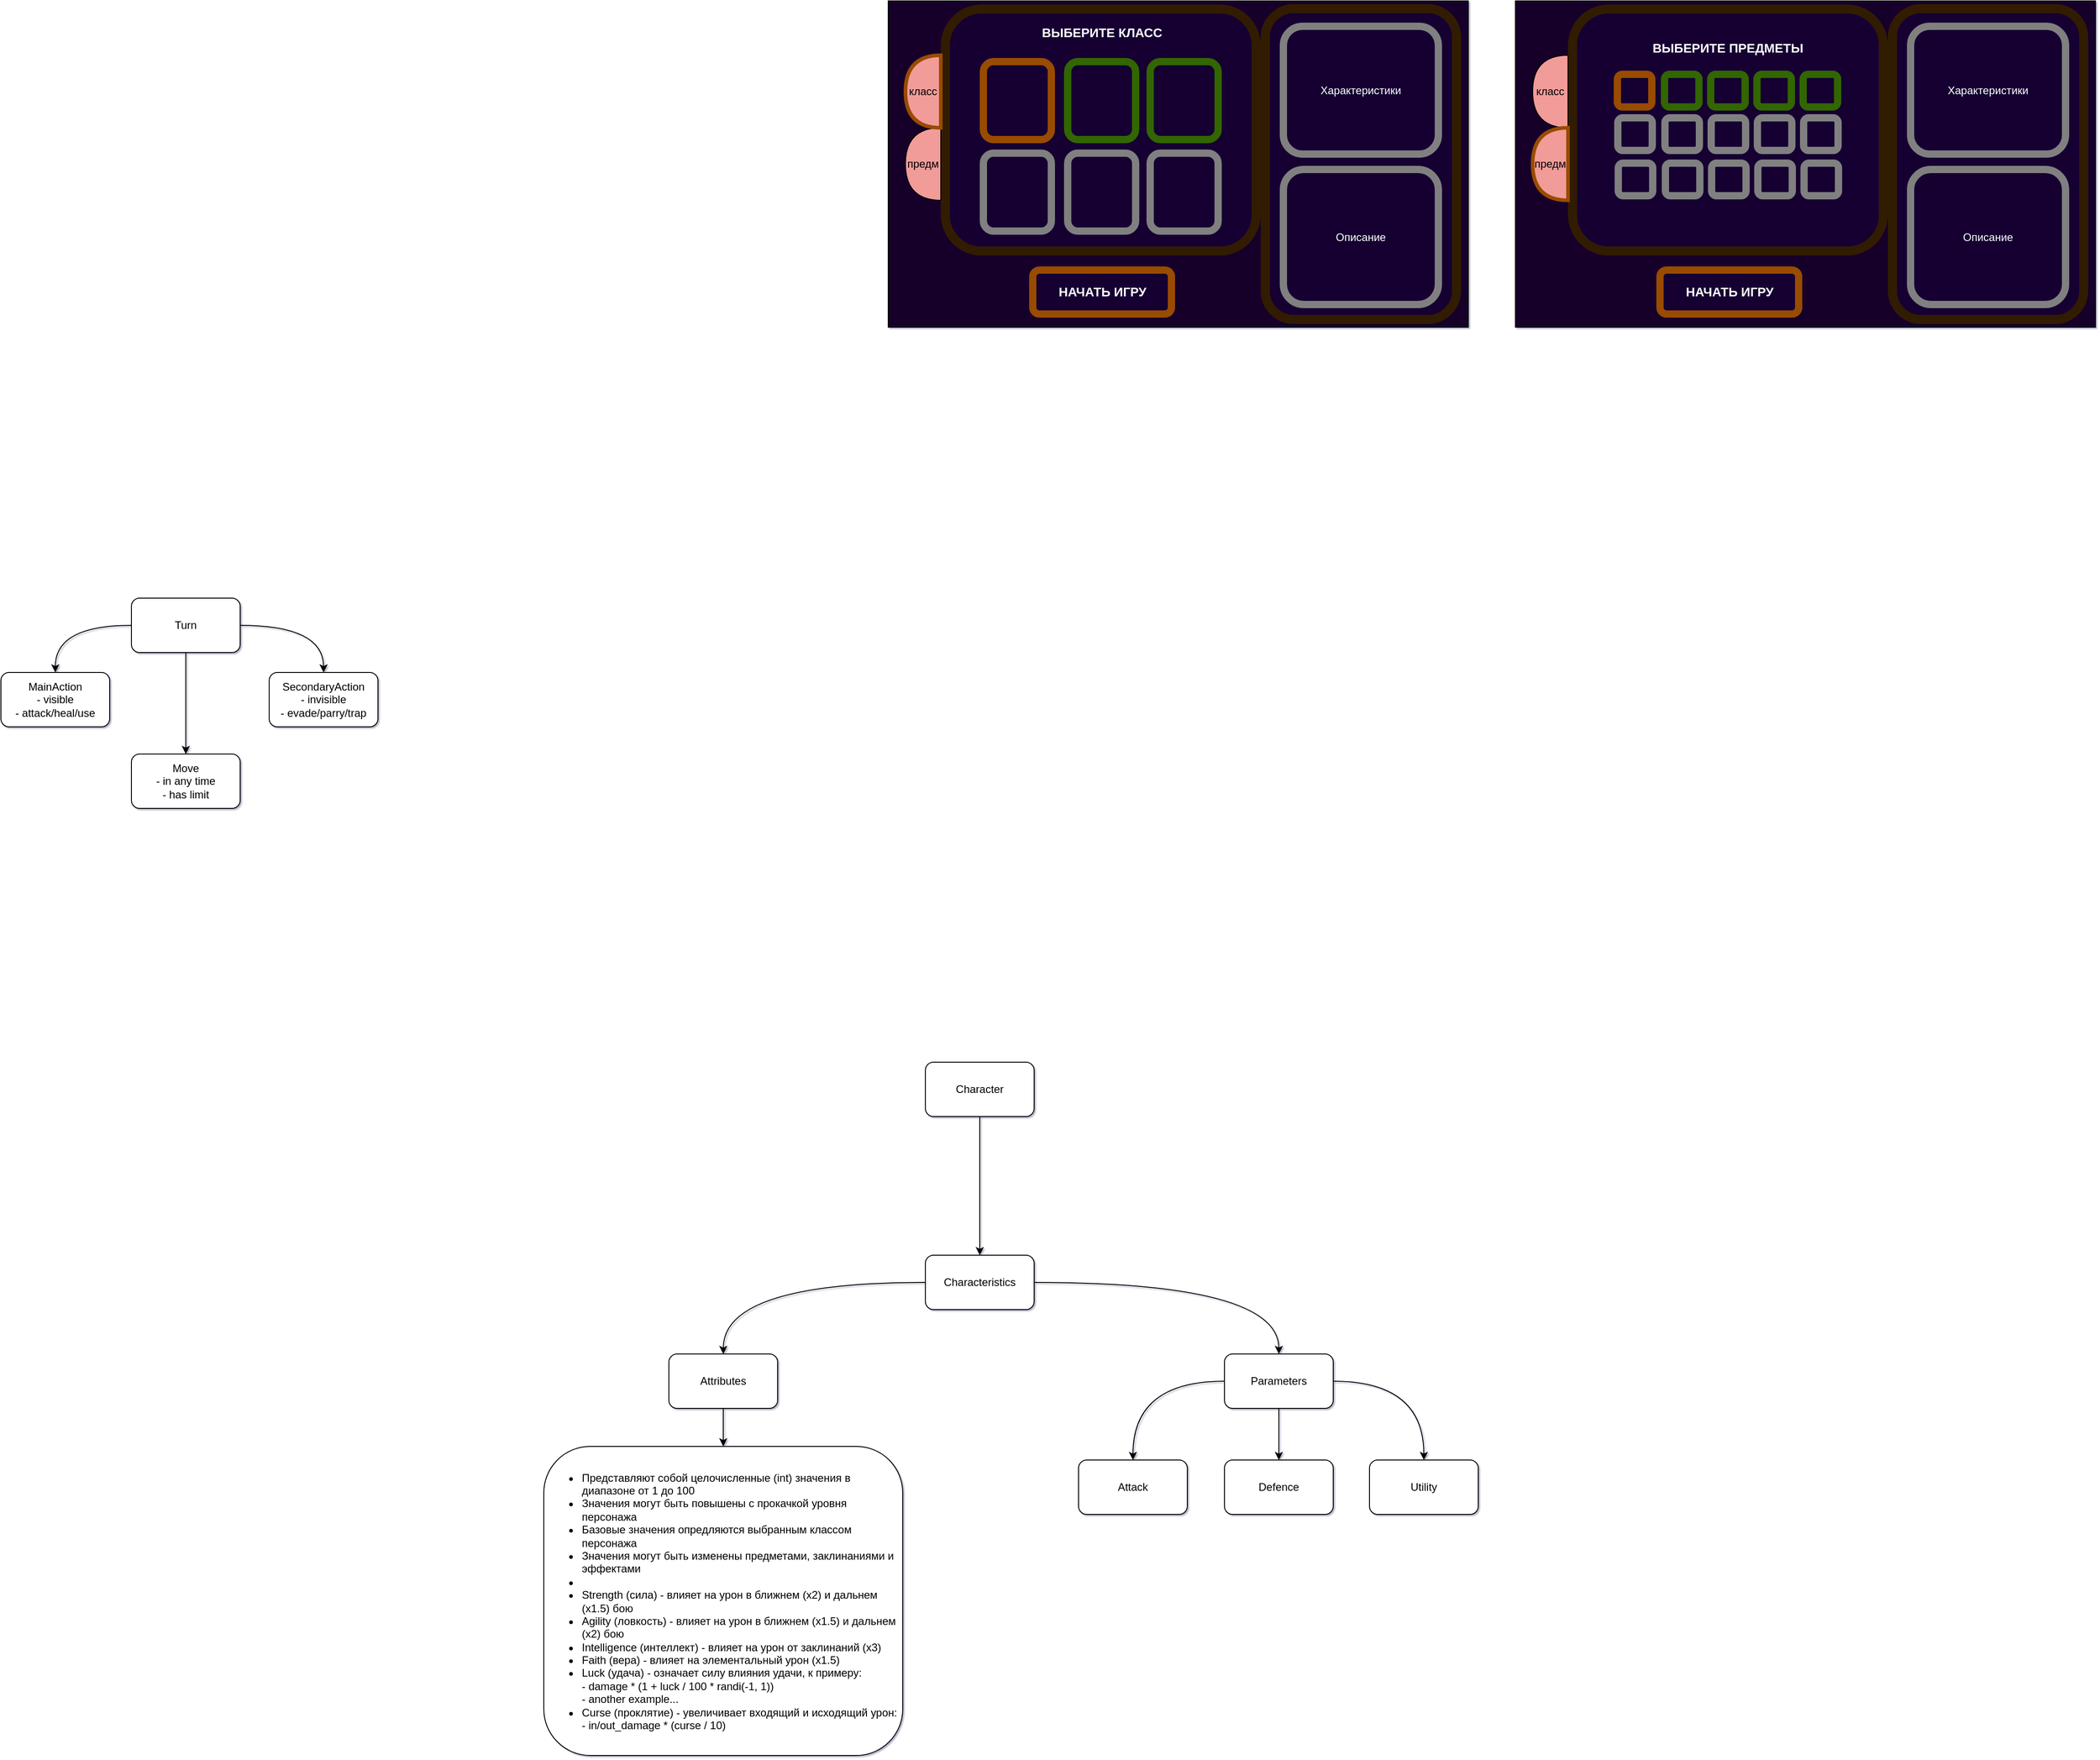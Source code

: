 <mxfile version="25.0.2">
  <diagram name="Страница — 1" id="F485koDoDc225y0sh10d">
    <mxGraphModel dx="3112" dy="2725" grid="0" gridSize="10" guides="1" tooltips="1" connect="1" arrows="1" fold="1" page="0" pageScale="1" pageWidth="827" pageHeight="1169" math="0" shadow="1">
      <root>
        <mxCell id="0" />
        <mxCell id="1" parent="0" />
        <mxCell id="t151YAEw3NwL-A4LUWF_-4" style="edgeStyle=orthogonalEdgeStyle;rounded=1;orthogonalLoop=1;jettySize=auto;html=1;exitX=0;exitY=0.5;exitDx=0;exitDy=0;entryX=0.5;entryY=0;entryDx=0;entryDy=0;curved=1;labelBackgroundColor=none;fontColor=default;" parent="1" source="t151YAEw3NwL-A4LUWF_-1" target="t151YAEw3NwL-A4LUWF_-2" edge="1">
          <mxGeometry relative="1" as="geometry" />
        </mxCell>
        <mxCell id="t151YAEw3NwL-A4LUWF_-5" style="edgeStyle=orthogonalEdgeStyle;rounded=1;orthogonalLoop=1;jettySize=auto;html=1;exitX=1;exitY=0.5;exitDx=0;exitDy=0;entryX=0.5;entryY=0;entryDx=0;entryDy=0;curved=1;labelBackgroundColor=none;fontColor=default;" parent="1" source="t151YAEw3NwL-A4LUWF_-1" target="t151YAEw3NwL-A4LUWF_-3" edge="1">
          <mxGeometry relative="1" as="geometry" />
        </mxCell>
        <mxCell id="t151YAEw3NwL-A4LUWF_-7" style="edgeStyle=orthogonalEdgeStyle;rounded=1;orthogonalLoop=1;jettySize=auto;html=1;exitX=0.5;exitY=1;exitDx=0;exitDy=0;curved=1;labelBackgroundColor=none;fontColor=default;" parent="1" source="t151YAEw3NwL-A4LUWF_-1" target="t151YAEw3NwL-A4LUWF_-6" edge="1">
          <mxGeometry relative="1" as="geometry" />
        </mxCell>
        <mxCell id="t151YAEw3NwL-A4LUWF_-1" value="Turn" style="rounded=1;whiteSpace=wrap;html=1;labelBackgroundColor=none;" parent="1" vertex="1">
          <mxGeometry x="-839" y="-645" width="120" height="60" as="geometry" />
        </mxCell>
        <mxCell id="t151YAEw3NwL-A4LUWF_-2" value="MainAction&lt;div&gt;- visible&lt;/div&gt;&lt;div&gt;- attack/heal/use&lt;/div&gt;" style="rounded=1;whiteSpace=wrap;html=1;labelBackgroundColor=none;" parent="1" vertex="1">
          <mxGeometry x="-983" y="-563" width="120" height="60" as="geometry" />
        </mxCell>
        <mxCell id="t151YAEw3NwL-A4LUWF_-3" value="SecondaryAction&lt;br&gt;- invisible&lt;div&gt;- evade/parry/trap&lt;/div&gt;" style="rounded=1;whiteSpace=wrap;html=1;labelBackgroundColor=none;" parent="1" vertex="1">
          <mxGeometry x="-687" y="-563" width="120" height="60" as="geometry" />
        </mxCell>
        <mxCell id="t151YAEw3NwL-A4LUWF_-6" value="Move&lt;div&gt;- in any time&lt;/div&gt;&lt;div&gt;- has limit&lt;/div&gt;" style="rounded=1;whiteSpace=wrap;html=1;labelBackgroundColor=none;" parent="1" vertex="1">
          <mxGeometry x="-839" y="-473" width="120" height="60" as="geometry" />
        </mxCell>
        <mxCell id="t151YAEw3NwL-A4LUWF_-42" style="edgeStyle=orthogonalEdgeStyle;rounded=0;orthogonalLoop=1;jettySize=auto;html=1;exitX=0.5;exitY=1;exitDx=0;exitDy=0;curved=1;" parent="1" source="t151YAEw3NwL-A4LUWF_-8" target="t151YAEw3NwL-A4LUWF_-9" edge="1">
          <mxGeometry relative="1" as="geometry" />
        </mxCell>
        <mxCell id="t151YAEw3NwL-A4LUWF_-8" value="Character" style="rounded=1;whiteSpace=wrap;html=1;labelBackgroundColor=none;" parent="1" vertex="1">
          <mxGeometry x="37" y="-133" width="120" height="60" as="geometry" />
        </mxCell>
        <mxCell id="t151YAEw3NwL-A4LUWF_-12" style="edgeStyle=orthogonalEdgeStyle;rounded=1;orthogonalLoop=1;jettySize=auto;html=1;exitX=0;exitY=0.5;exitDx=0;exitDy=0;curved=1;labelBackgroundColor=none;fontColor=default;" parent="1" source="t151YAEw3NwL-A4LUWF_-9" target="t151YAEw3NwL-A4LUWF_-10" edge="1">
          <mxGeometry relative="1" as="geometry" />
        </mxCell>
        <mxCell id="t151YAEw3NwL-A4LUWF_-13" style="edgeStyle=orthogonalEdgeStyle;rounded=1;orthogonalLoop=1;jettySize=auto;html=1;exitX=1;exitY=0.5;exitDx=0;exitDy=0;curved=1;labelBackgroundColor=none;fontColor=default;" parent="1" source="t151YAEw3NwL-A4LUWF_-9" target="t151YAEw3NwL-A4LUWF_-11" edge="1">
          <mxGeometry relative="1" as="geometry" />
        </mxCell>
        <mxCell id="t151YAEw3NwL-A4LUWF_-9" value="Characteristics" style="rounded=1;whiteSpace=wrap;html=1;labelBackgroundColor=none;" parent="1" vertex="1">
          <mxGeometry x="37" y="80" width="120" height="60" as="geometry" />
        </mxCell>
        <mxCell id="t151YAEw3NwL-A4LUWF_-39" style="edgeStyle=orthogonalEdgeStyle;rounded=1;orthogonalLoop=1;jettySize=auto;html=1;exitX=0.5;exitY=1;exitDx=0;exitDy=0;labelBackgroundColor=none;fontColor=default;" parent="1" source="t151YAEw3NwL-A4LUWF_-10" target="t151YAEw3NwL-A4LUWF_-38" edge="1">
          <mxGeometry relative="1" as="geometry" />
        </mxCell>
        <mxCell id="t151YAEw3NwL-A4LUWF_-10" value="Attributes" style="rounded=1;whiteSpace=wrap;html=1;labelBackgroundColor=none;" parent="1" vertex="1">
          <mxGeometry x="-246" y="189" width="120" height="60" as="geometry" />
        </mxCell>
        <mxCell id="t151YAEw3NwL-A4LUWF_-18" style="edgeStyle=orthogonalEdgeStyle;rounded=1;orthogonalLoop=1;jettySize=auto;html=1;exitX=0.5;exitY=1;exitDx=0;exitDy=0;curved=1;labelBackgroundColor=none;fontColor=default;" parent="1" source="t151YAEw3NwL-A4LUWF_-11" target="t151YAEw3NwL-A4LUWF_-16" edge="1">
          <mxGeometry relative="1" as="geometry" />
        </mxCell>
        <mxCell id="t151YAEw3NwL-A4LUWF_-19" style="edgeStyle=orthogonalEdgeStyle;rounded=1;orthogonalLoop=1;jettySize=auto;html=1;exitX=0;exitY=0.5;exitDx=0;exitDy=0;curved=1;labelBackgroundColor=none;fontColor=default;" parent="1" source="t151YAEw3NwL-A4LUWF_-11" target="t151YAEw3NwL-A4LUWF_-15" edge="1">
          <mxGeometry relative="1" as="geometry" />
        </mxCell>
        <mxCell id="t151YAEw3NwL-A4LUWF_-20" style="edgeStyle=orthogonalEdgeStyle;rounded=1;orthogonalLoop=1;jettySize=auto;html=1;exitX=1;exitY=0.5;exitDx=0;exitDy=0;curved=1;labelBackgroundColor=none;fontColor=default;" parent="1" source="t151YAEw3NwL-A4LUWF_-11" target="t151YAEw3NwL-A4LUWF_-17" edge="1">
          <mxGeometry relative="1" as="geometry" />
        </mxCell>
        <mxCell id="t151YAEw3NwL-A4LUWF_-11" value="Parameters" style="rounded=1;whiteSpace=wrap;html=1;labelBackgroundColor=none;" parent="1" vertex="1">
          <mxGeometry x="367" y="189" width="120" height="60" as="geometry" />
        </mxCell>
        <mxCell id="t151YAEw3NwL-A4LUWF_-15" value="Attack" style="rounded=1;whiteSpace=wrap;html=1;labelBackgroundColor=none;" parent="1" vertex="1">
          <mxGeometry x="206" y="306" width="120" height="60" as="geometry" />
        </mxCell>
        <mxCell id="t151YAEw3NwL-A4LUWF_-16" value="Defence" style="rounded=1;whiteSpace=wrap;html=1;labelBackgroundColor=none;" parent="1" vertex="1">
          <mxGeometry x="367" y="306" width="120" height="60" as="geometry" />
        </mxCell>
        <mxCell id="t151YAEw3NwL-A4LUWF_-17" value="Utility" style="rounded=1;whiteSpace=wrap;html=1;labelBackgroundColor=none;" parent="1" vertex="1">
          <mxGeometry x="527" y="306" width="120" height="60" as="geometry" />
        </mxCell>
        <mxCell id="t151YAEw3NwL-A4LUWF_-38" value="&lt;ul&gt;&lt;li&gt;Представляют собой целочисленные (int) значения в диапазоне от 1 до 100&lt;/li&gt;&lt;li&gt;Значения могут быть повышены с прокачкой уровня персонажа&lt;/li&gt;&lt;li&gt;Базовые значения опредляются выбранным классом персонажа&lt;/li&gt;&lt;li&gt;Значения могут быть изменены предметами, заклинаниями и эффектами&lt;/li&gt;&lt;li&gt;&lt;br&gt;&lt;/li&gt;&lt;li&gt;Strength (сила) - влияет на урон в ближнем (х2) и дальнем (х1.5) бою&lt;/li&gt;&lt;li&gt;Agility (ловкость) - влияет на урон в ближнем (х1.5) и дальнем (х2) бою&lt;/li&gt;&lt;li&gt;Intelligence (интеллект) - влияет на урон от заклинаний (х3)&lt;/li&gt;&lt;li&gt;Faith (вера) - влияет на элементальный урон (х1.5)&lt;/li&gt;&lt;li&gt;Luck (удача) - означает силу влияния удачи, к примеру:&lt;br&gt;- damage * (1 + luck / 100 * randi(-1, 1))&lt;br&gt;- another example...&lt;/li&gt;&lt;li&gt;Curse (проклятие) - увеличивает входящий и исходящий урон:&lt;br&gt;- in/out_damage * (curse / 10)&lt;/li&gt;&lt;/ul&gt;" style="rounded=1;whiteSpace=wrap;html=1;align=left;spacing=2;labelBackgroundColor=none;" parent="1" vertex="1">
          <mxGeometry x="-384" y="291" width="396" height="341" as="geometry" />
        </mxCell>
        <mxCell id="2ifkSSPFj_gaEPzBZ0_c-2" value="" style="rounded=0;whiteSpace=wrap;html=1;fillColor=#16002B;" vertex="1" parent="1">
          <mxGeometry x="-4" y="-1304" width="640" height="360" as="geometry" />
        </mxCell>
        <mxCell id="2ifkSSPFj_gaEPzBZ0_c-3" value="" style="rounded=1;whiteSpace=wrap;html=1;strokeWidth=10;strokeColor=#331A00;fillColor=#150133;" vertex="1" parent="1">
          <mxGeometry x="59" y="-1295" width="343" height="267" as="geometry" />
        </mxCell>
        <mxCell id="2ifkSSPFj_gaEPzBZ0_c-5" value="" style="rounded=1;whiteSpace=wrap;html=1;strokeWidth=10;strokeColor=#331A00;fillColor=#150133;" vertex="1" parent="1">
          <mxGeometry x="412" y="-1295.5" width="211" height="343" as="geometry" />
        </mxCell>
        <mxCell id="2ifkSSPFj_gaEPzBZ0_c-6" value="" style="rounded=1;whiteSpace=wrap;html=1;strokeWidth=8;strokeColor=#994C00;fillColor=#150133;" vertex="1" parent="1">
          <mxGeometry x="101" y="-1237" width="75" height="86" as="geometry" />
        </mxCell>
        <mxCell id="2ifkSSPFj_gaEPzBZ0_c-7" value="" style="rounded=1;whiteSpace=wrap;html=1;strokeWidth=8;strokeColor=#336600;fillColor=#150133;" vertex="1" parent="1">
          <mxGeometry x="194" y="-1237" width="75" height="86" as="geometry" />
        </mxCell>
        <mxCell id="2ifkSSPFj_gaEPzBZ0_c-8" value="" style="rounded=1;whiteSpace=wrap;html=1;strokeWidth=8;strokeColor=#336600;fillColor=#150133;" vertex="1" parent="1">
          <mxGeometry x="285" y="-1237" width="75" height="86" as="geometry" />
        </mxCell>
        <mxCell id="2ifkSSPFj_gaEPzBZ0_c-9" value="" style="rounded=1;whiteSpace=wrap;html=1;strokeWidth=8;strokeColor=#808080;fillColor=#150133;" vertex="1" parent="1">
          <mxGeometry x="101" y="-1136" width="75" height="86" as="geometry" />
        </mxCell>
        <mxCell id="2ifkSSPFj_gaEPzBZ0_c-10" value="" style="rounded=1;whiteSpace=wrap;html=1;strokeWidth=8;strokeColor=#808080;fillColor=#150133;" vertex="1" parent="1">
          <mxGeometry x="194" y="-1136" width="75" height="86" as="geometry" />
        </mxCell>
        <mxCell id="2ifkSSPFj_gaEPzBZ0_c-11" value="" style="rounded=1;whiteSpace=wrap;html=1;strokeWidth=8;strokeColor=#808080;fillColor=#150133;" vertex="1" parent="1">
          <mxGeometry x="285" y="-1136" width="75" height="86" as="geometry" />
        </mxCell>
        <mxCell id="2ifkSSPFj_gaEPzBZ0_c-12" value="ВЫБЕРИТЕ КЛАСС" style="text;html=1;align=center;verticalAlign=middle;whiteSpace=wrap;rounded=0;fontStyle=1;fontColor=#FFFFFF;fontSize=14;" vertex="1" parent="1">
          <mxGeometry x="157" y="-1284" width="150" height="30" as="geometry" />
        </mxCell>
        <mxCell id="2ifkSSPFj_gaEPzBZ0_c-14" value="предм" style="shape=or;whiteSpace=wrap;html=1;rotation=0;fillColor=#F19C99;flipH=1;strokeWidth=1;" vertex="1" parent="1">
          <mxGeometry x="15" y="-1164" width="39" height="80" as="geometry" />
        </mxCell>
        <mxCell id="2ifkSSPFj_gaEPzBZ0_c-15" value="&lt;font color=&quot;#ffffff&quot;&gt;Характеристики&lt;/font&gt;" style="rounded=1;whiteSpace=wrap;html=1;strokeWidth=8;strokeColor=#808080;fillColor=#150133;" vertex="1" parent="1">
          <mxGeometry x="432" y="-1276" width="171" height="141" as="geometry" />
        </mxCell>
        <mxCell id="2ifkSSPFj_gaEPzBZ0_c-16" value="&lt;span style=&quot;color: rgb(255, 255, 255);&quot;&gt;Описание&lt;/span&gt;" style="rounded=1;whiteSpace=wrap;html=1;strokeWidth=8;strokeColor=#808080;fillColor=#150133;" vertex="1" parent="1">
          <mxGeometry x="432" y="-1118" width="171" height="149" as="geometry" />
        </mxCell>
        <mxCell id="2ifkSSPFj_gaEPzBZ0_c-17" value="&lt;font color=&quot;#ffffff&quot; style=&quot;font-size: 14px;&quot;&gt;&lt;b&gt;НАЧАТЬ ИГРУ&lt;/b&gt;&lt;/font&gt;" style="rounded=1;whiteSpace=wrap;html=1;strokeWidth=8;strokeColor=#994C00;fillColor=#150133;" vertex="1" parent="1">
          <mxGeometry x="155.5" y="-1007" width="153" height="48.5" as="geometry" />
        </mxCell>
        <mxCell id="2ifkSSPFj_gaEPzBZ0_c-18" value="" style="rounded=0;whiteSpace=wrap;html=1;fillColor=#16002B;" vertex="1" parent="1">
          <mxGeometry x="688" y="-1304" width="640" height="360" as="geometry" />
        </mxCell>
        <mxCell id="2ifkSSPFj_gaEPzBZ0_c-19" value="" style="rounded=1;whiteSpace=wrap;html=1;strokeWidth=10;strokeColor=#331A00;fillColor=#150133;" vertex="1" parent="1">
          <mxGeometry x="751" y="-1295" width="343" height="267" as="geometry" />
        </mxCell>
        <mxCell id="2ifkSSPFj_gaEPzBZ0_c-20" value="" style="rounded=1;whiteSpace=wrap;html=1;strokeWidth=10;strokeColor=#331A00;fillColor=#150133;" vertex="1" parent="1">
          <mxGeometry x="1104" y="-1295.5" width="211" height="343" as="geometry" />
        </mxCell>
        <mxCell id="2ifkSSPFj_gaEPzBZ0_c-21" value="" style="rounded=1;whiteSpace=wrap;html=1;strokeWidth=8;strokeColor=#994C00;fillColor=#150133;" vertex="1" parent="1">
          <mxGeometry x="800.5" y="-1223" width="38" height="36" as="geometry" />
        </mxCell>
        <mxCell id="2ifkSSPFj_gaEPzBZ0_c-27" value="ВЫБЕРИТЕ ПРЕДМЕТЫ" style="text;html=1;align=center;verticalAlign=middle;whiteSpace=wrap;rounded=0;fontStyle=1;fontColor=#FFFFFF;fontSize=14;" vertex="1" parent="1">
          <mxGeometry x="835" y="-1267" width="175" height="30" as="geometry" />
        </mxCell>
        <mxCell id="2ifkSSPFj_gaEPzBZ0_c-28" value="класс" style="shape=or;whiteSpace=wrap;html=1;rotation=0;fontColor=#000000;fillColor=#F19C99;flipH=1;" vertex="1" parent="1">
          <mxGeometry x="707" y="-1244" width="39" height="80" as="geometry" />
        </mxCell>
        <mxCell id="2ifkSSPFj_gaEPzBZ0_c-29" value="предм" style="shape=or;whiteSpace=wrap;html=1;rotation=0;fillColor=#F19C99;flipH=1;strokeWidth=4;strokeColor=#994C00;" vertex="1" parent="1">
          <mxGeometry x="707" y="-1164" width="39" height="80" as="geometry" />
        </mxCell>
        <mxCell id="2ifkSSPFj_gaEPzBZ0_c-30" value="&lt;font color=&quot;#ffffff&quot;&gt;Характеристики&lt;/font&gt;" style="rounded=1;whiteSpace=wrap;html=1;strokeWidth=8;strokeColor=#808080;fillColor=#150133;" vertex="1" parent="1">
          <mxGeometry x="1124" y="-1276" width="171" height="141" as="geometry" />
        </mxCell>
        <mxCell id="2ifkSSPFj_gaEPzBZ0_c-31" value="&lt;span style=&quot;color: rgb(255, 255, 255);&quot;&gt;Описание&lt;/span&gt;" style="rounded=1;whiteSpace=wrap;html=1;strokeWidth=8;strokeColor=#808080;fillColor=#150133;" vertex="1" parent="1">
          <mxGeometry x="1124" y="-1118" width="171" height="149" as="geometry" />
        </mxCell>
        <mxCell id="2ifkSSPFj_gaEPzBZ0_c-32" value="&lt;font color=&quot;#ffffff&quot; style=&quot;font-size: 14px;&quot;&gt;&lt;b&gt;НАЧАТЬ ИГРУ&lt;/b&gt;&lt;/font&gt;" style="rounded=1;whiteSpace=wrap;html=1;strokeWidth=8;strokeColor=#994C00;fillColor=#150133;" vertex="1" parent="1">
          <mxGeometry x="847.5" y="-1007" width="153" height="48.5" as="geometry" />
        </mxCell>
        <mxCell id="2ifkSSPFj_gaEPzBZ0_c-13" value="класс" style="shape=or;whiteSpace=wrap;html=1;rotation=0;fontColor=#000000;fillColor=#F19C99;flipH=1;strokeColor=#994C00;strokeWidth=4;" vertex="1" parent="1">
          <mxGeometry x="15" y="-1244" width="39" height="80" as="geometry" />
        </mxCell>
        <mxCell id="2ifkSSPFj_gaEPzBZ0_c-33" value="" style="rounded=1;whiteSpace=wrap;html=1;strokeWidth=8;strokeColor=#336600;fillColor=#150133;" vertex="1" parent="1">
          <mxGeometry x="852.5" y="-1223" width="38" height="36" as="geometry" />
        </mxCell>
        <mxCell id="2ifkSSPFj_gaEPzBZ0_c-35" value="" style="rounded=1;whiteSpace=wrap;html=1;strokeWidth=8;strokeColor=#336600;fillColor=#150133;" vertex="1" parent="1">
          <mxGeometry x="903.5" y="-1223" width="38" height="36" as="geometry" />
        </mxCell>
        <mxCell id="2ifkSSPFj_gaEPzBZ0_c-36" value="" style="rounded=1;whiteSpace=wrap;html=1;strokeWidth=8;strokeColor=#336600;fillColor=#150133;" vertex="1" parent="1">
          <mxGeometry x="954.5" y="-1223" width="38" height="36" as="geometry" />
        </mxCell>
        <mxCell id="2ifkSSPFj_gaEPzBZ0_c-37" value="" style="rounded=1;whiteSpace=wrap;html=1;strokeWidth=8;strokeColor=#336600;fillColor=#150133;" vertex="1" parent="1">
          <mxGeometry x="1005.5" y="-1223" width="38" height="36" as="geometry" />
        </mxCell>
        <mxCell id="2ifkSSPFj_gaEPzBZ0_c-38" value="" style="rounded=1;whiteSpace=wrap;html=1;strokeWidth=8;strokeColor=#808080;fillColor=#150133;" vertex="1" parent="1">
          <mxGeometry x="801" y="-1175" width="38" height="36" as="geometry" />
        </mxCell>
        <mxCell id="2ifkSSPFj_gaEPzBZ0_c-39" value="" style="rounded=1;whiteSpace=wrap;html=1;strokeWidth=8;strokeColor=#808080;fillColor=#150133;" vertex="1" parent="1">
          <mxGeometry x="853" y="-1175" width="38" height="36" as="geometry" />
        </mxCell>
        <mxCell id="2ifkSSPFj_gaEPzBZ0_c-40" value="" style="rounded=1;whiteSpace=wrap;html=1;strokeWidth=8;strokeColor=#808080;fillColor=#150133;" vertex="1" parent="1">
          <mxGeometry x="904" y="-1175" width="38" height="36" as="geometry" />
        </mxCell>
        <mxCell id="2ifkSSPFj_gaEPzBZ0_c-41" value="" style="rounded=1;whiteSpace=wrap;html=1;strokeWidth=8;strokeColor=#808080;fillColor=#150133;" vertex="1" parent="1">
          <mxGeometry x="955" y="-1175" width="38" height="36" as="geometry" />
        </mxCell>
        <mxCell id="2ifkSSPFj_gaEPzBZ0_c-42" value="" style="rounded=1;whiteSpace=wrap;html=1;strokeWidth=8;strokeColor=#808080;fillColor=#150133;" vertex="1" parent="1">
          <mxGeometry x="1006" y="-1175" width="38" height="36" as="geometry" />
        </mxCell>
        <mxCell id="2ifkSSPFj_gaEPzBZ0_c-43" value="" style="rounded=1;whiteSpace=wrap;html=1;strokeWidth=8;strokeColor=#808080;fillColor=#150133;" vertex="1" parent="1">
          <mxGeometry x="801.5" y="-1125" width="38" height="36" as="geometry" />
        </mxCell>
        <mxCell id="2ifkSSPFj_gaEPzBZ0_c-44" value="" style="rounded=1;whiteSpace=wrap;html=1;strokeWidth=8;strokeColor=#808080;fillColor=#150133;" vertex="1" parent="1">
          <mxGeometry x="853.5" y="-1125" width="38" height="36" as="geometry" />
        </mxCell>
        <mxCell id="2ifkSSPFj_gaEPzBZ0_c-45" value="" style="rounded=1;whiteSpace=wrap;html=1;strokeWidth=8;strokeColor=#808080;fillColor=#150133;" vertex="1" parent="1">
          <mxGeometry x="904.5" y="-1125" width="38" height="36" as="geometry" />
        </mxCell>
        <mxCell id="2ifkSSPFj_gaEPzBZ0_c-46" value="" style="rounded=1;whiteSpace=wrap;html=1;strokeWidth=8;strokeColor=#808080;fillColor=#150133;" vertex="1" parent="1">
          <mxGeometry x="955.5" y="-1125" width="38" height="36" as="geometry" />
        </mxCell>
        <mxCell id="2ifkSSPFj_gaEPzBZ0_c-47" value="" style="rounded=1;whiteSpace=wrap;html=1;strokeWidth=8;strokeColor=#808080;fillColor=#150133;" vertex="1" parent="1">
          <mxGeometry x="1006.5" y="-1125" width="38" height="36" as="geometry" />
        </mxCell>
      </root>
    </mxGraphModel>
  </diagram>
</mxfile>

